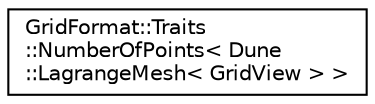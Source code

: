 digraph "Graphical Class Hierarchy"
{
 // LATEX_PDF_SIZE
  edge [fontname="Helvetica",fontsize="10",labelfontname="Helvetica",labelfontsize="10"];
  node [fontname="Helvetica",fontsize="10",shape=record];
  rankdir="LR";
  Node0 [label="GridFormat::Traits\l::NumberOfPoints\< Dune\l::LagrangeMesh\< GridView \> \>",height=0.2,width=0.4,color="black", fillcolor="white", style="filled",URL="$structGridFormat_1_1Traits_1_1NumberOfPoints_3_01Dune_1_1LagrangeMesh_3_01GridView_01_4_01_4.html",tooltip=" "];
}
